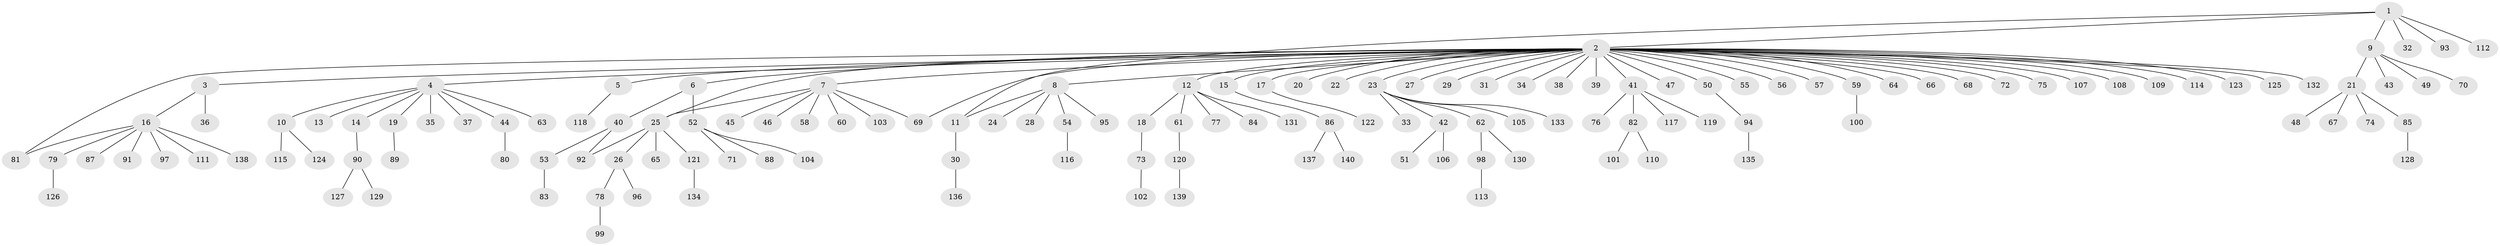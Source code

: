 // Generated by graph-tools (version 1.1) at 2025/47/03/09/25 04:47:06]
// undirected, 140 vertices, 144 edges
graph export_dot {
graph [start="1"]
  node [color=gray90,style=filled];
  1;
  2;
  3;
  4;
  5;
  6;
  7;
  8;
  9;
  10;
  11;
  12;
  13;
  14;
  15;
  16;
  17;
  18;
  19;
  20;
  21;
  22;
  23;
  24;
  25;
  26;
  27;
  28;
  29;
  30;
  31;
  32;
  33;
  34;
  35;
  36;
  37;
  38;
  39;
  40;
  41;
  42;
  43;
  44;
  45;
  46;
  47;
  48;
  49;
  50;
  51;
  52;
  53;
  54;
  55;
  56;
  57;
  58;
  59;
  60;
  61;
  62;
  63;
  64;
  65;
  66;
  67;
  68;
  69;
  70;
  71;
  72;
  73;
  74;
  75;
  76;
  77;
  78;
  79;
  80;
  81;
  82;
  83;
  84;
  85;
  86;
  87;
  88;
  89;
  90;
  91;
  92;
  93;
  94;
  95;
  96;
  97;
  98;
  99;
  100;
  101;
  102;
  103;
  104;
  105;
  106;
  107;
  108;
  109;
  110;
  111;
  112;
  113;
  114;
  115;
  116;
  117;
  118;
  119;
  120;
  121;
  122;
  123;
  124;
  125;
  126;
  127;
  128;
  129;
  130;
  131;
  132;
  133;
  134;
  135;
  136;
  137;
  138;
  139;
  140;
  1 -- 2;
  1 -- 9;
  1 -- 11;
  1 -- 32;
  1 -- 93;
  1 -- 112;
  2 -- 3;
  2 -- 4;
  2 -- 5;
  2 -- 6;
  2 -- 7;
  2 -- 8;
  2 -- 12;
  2 -- 15;
  2 -- 17;
  2 -- 20;
  2 -- 22;
  2 -- 23;
  2 -- 25;
  2 -- 27;
  2 -- 29;
  2 -- 31;
  2 -- 34;
  2 -- 38;
  2 -- 39;
  2 -- 41;
  2 -- 47;
  2 -- 50;
  2 -- 55;
  2 -- 56;
  2 -- 57;
  2 -- 59;
  2 -- 64;
  2 -- 66;
  2 -- 68;
  2 -- 69;
  2 -- 72;
  2 -- 75;
  2 -- 81;
  2 -- 107;
  2 -- 108;
  2 -- 109;
  2 -- 114;
  2 -- 123;
  2 -- 125;
  2 -- 132;
  3 -- 16;
  3 -- 36;
  4 -- 10;
  4 -- 13;
  4 -- 14;
  4 -- 19;
  4 -- 35;
  4 -- 37;
  4 -- 44;
  4 -- 63;
  5 -- 118;
  6 -- 40;
  6 -- 52;
  7 -- 25;
  7 -- 45;
  7 -- 46;
  7 -- 58;
  7 -- 60;
  7 -- 69;
  7 -- 103;
  8 -- 11;
  8 -- 24;
  8 -- 28;
  8 -- 54;
  8 -- 95;
  9 -- 21;
  9 -- 43;
  9 -- 49;
  9 -- 70;
  10 -- 115;
  10 -- 124;
  11 -- 30;
  12 -- 18;
  12 -- 61;
  12 -- 77;
  12 -- 84;
  12 -- 131;
  14 -- 90;
  15 -- 86;
  16 -- 79;
  16 -- 81;
  16 -- 87;
  16 -- 91;
  16 -- 97;
  16 -- 111;
  16 -- 138;
  17 -- 122;
  18 -- 73;
  19 -- 89;
  21 -- 48;
  21 -- 67;
  21 -- 74;
  21 -- 85;
  23 -- 33;
  23 -- 42;
  23 -- 62;
  23 -- 105;
  23 -- 133;
  25 -- 26;
  25 -- 65;
  25 -- 92;
  25 -- 121;
  26 -- 78;
  26 -- 96;
  30 -- 136;
  40 -- 53;
  40 -- 92;
  41 -- 76;
  41 -- 82;
  41 -- 117;
  41 -- 119;
  42 -- 51;
  42 -- 106;
  44 -- 80;
  50 -- 94;
  52 -- 71;
  52 -- 88;
  52 -- 104;
  53 -- 83;
  54 -- 116;
  59 -- 100;
  61 -- 120;
  62 -- 98;
  62 -- 130;
  73 -- 102;
  78 -- 99;
  79 -- 126;
  82 -- 101;
  82 -- 110;
  85 -- 128;
  86 -- 137;
  86 -- 140;
  90 -- 127;
  90 -- 129;
  94 -- 135;
  98 -- 113;
  120 -- 139;
  121 -- 134;
}

